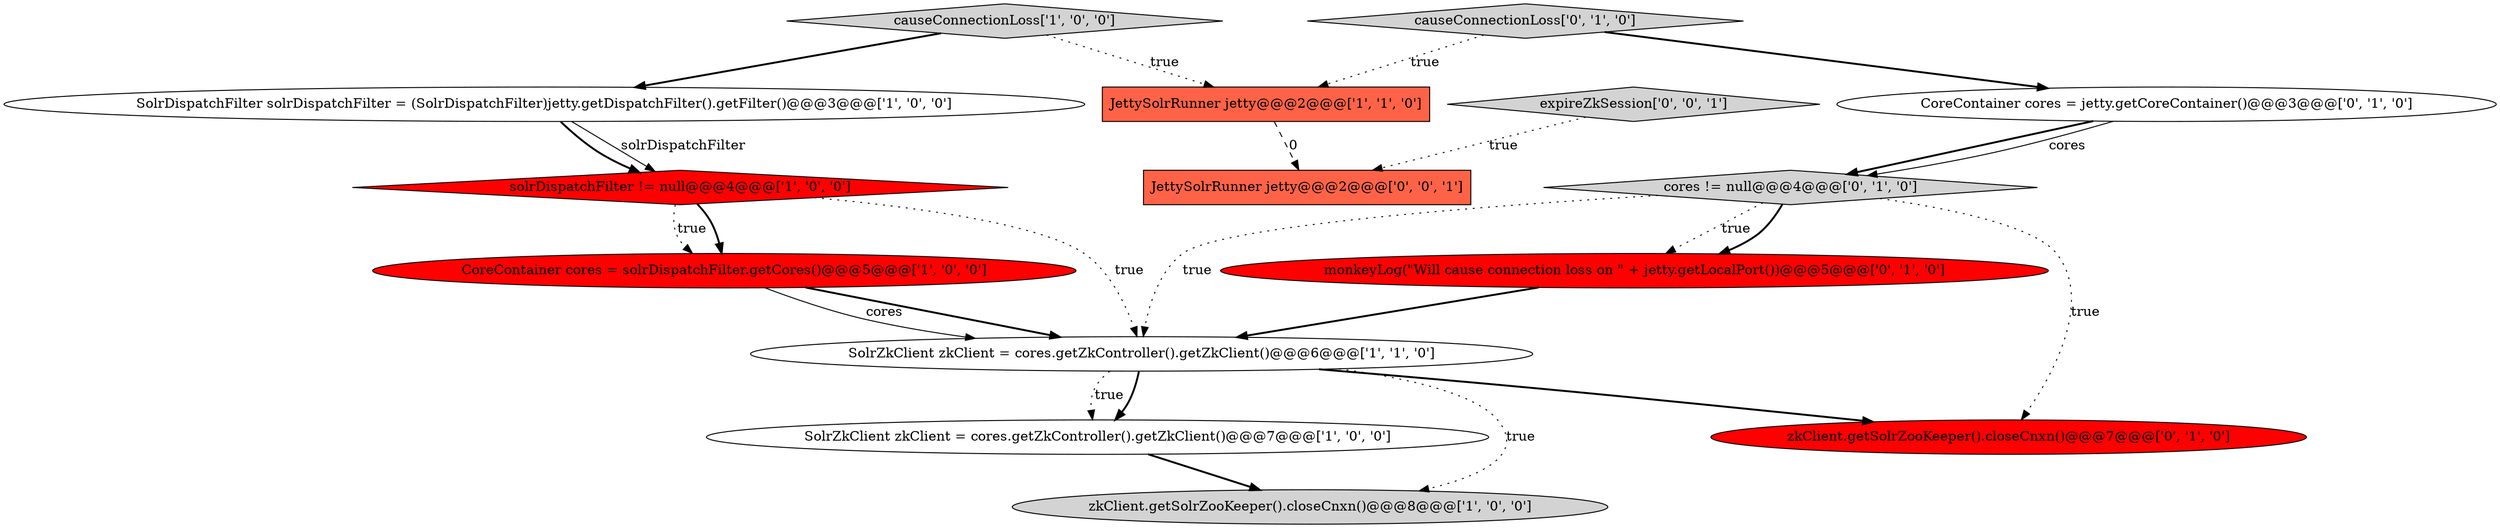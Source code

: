 digraph {
7 [style = filled, label = "zkClient.getSolrZooKeeper().closeCnxn()@@@8@@@['1', '0', '0']", fillcolor = lightgray, shape = ellipse image = "AAA0AAABBB1BBB"];
13 [style = filled, label = "JettySolrRunner jetty@@@2@@@['0', '0', '1']", fillcolor = tomato, shape = box image = "AAA0AAABBB3BBB"];
0 [style = filled, label = "solrDispatchFilter != null@@@4@@@['1', '0', '0']", fillcolor = red, shape = diamond image = "AAA1AAABBB1BBB"];
10 [style = filled, label = "cores != null@@@4@@@['0', '1', '0']", fillcolor = lightgray, shape = diamond image = "AAA0AAABBB2BBB"];
8 [style = filled, label = "causeConnectionLoss['0', '1', '0']", fillcolor = lightgray, shape = diamond image = "AAA0AAABBB2BBB"];
4 [style = filled, label = "SolrZkClient zkClient = cores.getZkController().getZkClient()@@@6@@@['1', '1', '0']", fillcolor = white, shape = ellipse image = "AAA0AAABBB1BBB"];
5 [style = filled, label = "causeConnectionLoss['1', '0', '0']", fillcolor = lightgray, shape = diamond image = "AAA0AAABBB1BBB"];
2 [style = filled, label = "SolrZkClient zkClient = cores.getZkController().getZkClient()@@@7@@@['1', '0', '0']", fillcolor = white, shape = ellipse image = "AAA0AAABBB1BBB"];
14 [style = filled, label = "expireZkSession['0', '0', '1']", fillcolor = lightgray, shape = diamond image = "AAA0AAABBB3BBB"];
3 [style = filled, label = "JettySolrRunner jetty@@@2@@@['1', '1', '0']", fillcolor = tomato, shape = box image = "AAA0AAABBB1BBB"];
1 [style = filled, label = "CoreContainer cores = solrDispatchFilter.getCores()@@@5@@@['1', '0', '0']", fillcolor = red, shape = ellipse image = "AAA1AAABBB1BBB"];
12 [style = filled, label = "zkClient.getSolrZooKeeper().closeCnxn()@@@7@@@['0', '1', '0']", fillcolor = red, shape = ellipse image = "AAA1AAABBB2BBB"];
6 [style = filled, label = "SolrDispatchFilter solrDispatchFilter = (SolrDispatchFilter)jetty.getDispatchFilter().getFilter()@@@3@@@['1', '0', '0']", fillcolor = white, shape = ellipse image = "AAA0AAABBB1BBB"];
11 [style = filled, label = "CoreContainer cores = jetty.getCoreContainer()@@@3@@@['0', '1', '0']", fillcolor = white, shape = ellipse image = "AAA0AAABBB2BBB"];
9 [style = filled, label = "monkeyLog(\"Will cause connection loss on \" + jetty.getLocalPort())@@@5@@@['0', '1', '0']", fillcolor = red, shape = ellipse image = "AAA1AAABBB2BBB"];
1->4 [style = bold, label=""];
10->12 [style = dotted, label="true"];
9->4 [style = bold, label=""];
0->4 [style = dotted, label="true"];
4->7 [style = dotted, label="true"];
1->4 [style = solid, label="cores"];
6->0 [style = bold, label=""];
4->2 [style = bold, label=""];
5->3 [style = dotted, label="true"];
10->9 [style = dotted, label="true"];
3->13 [style = dashed, label="0"];
8->3 [style = dotted, label="true"];
14->13 [style = dotted, label="true"];
5->6 [style = bold, label=""];
11->10 [style = bold, label=""];
0->1 [style = bold, label=""];
6->0 [style = solid, label="solrDispatchFilter"];
4->12 [style = bold, label=""];
10->9 [style = bold, label=""];
2->7 [style = bold, label=""];
10->4 [style = dotted, label="true"];
11->10 [style = solid, label="cores"];
8->11 [style = bold, label=""];
4->2 [style = dotted, label="true"];
0->1 [style = dotted, label="true"];
}
